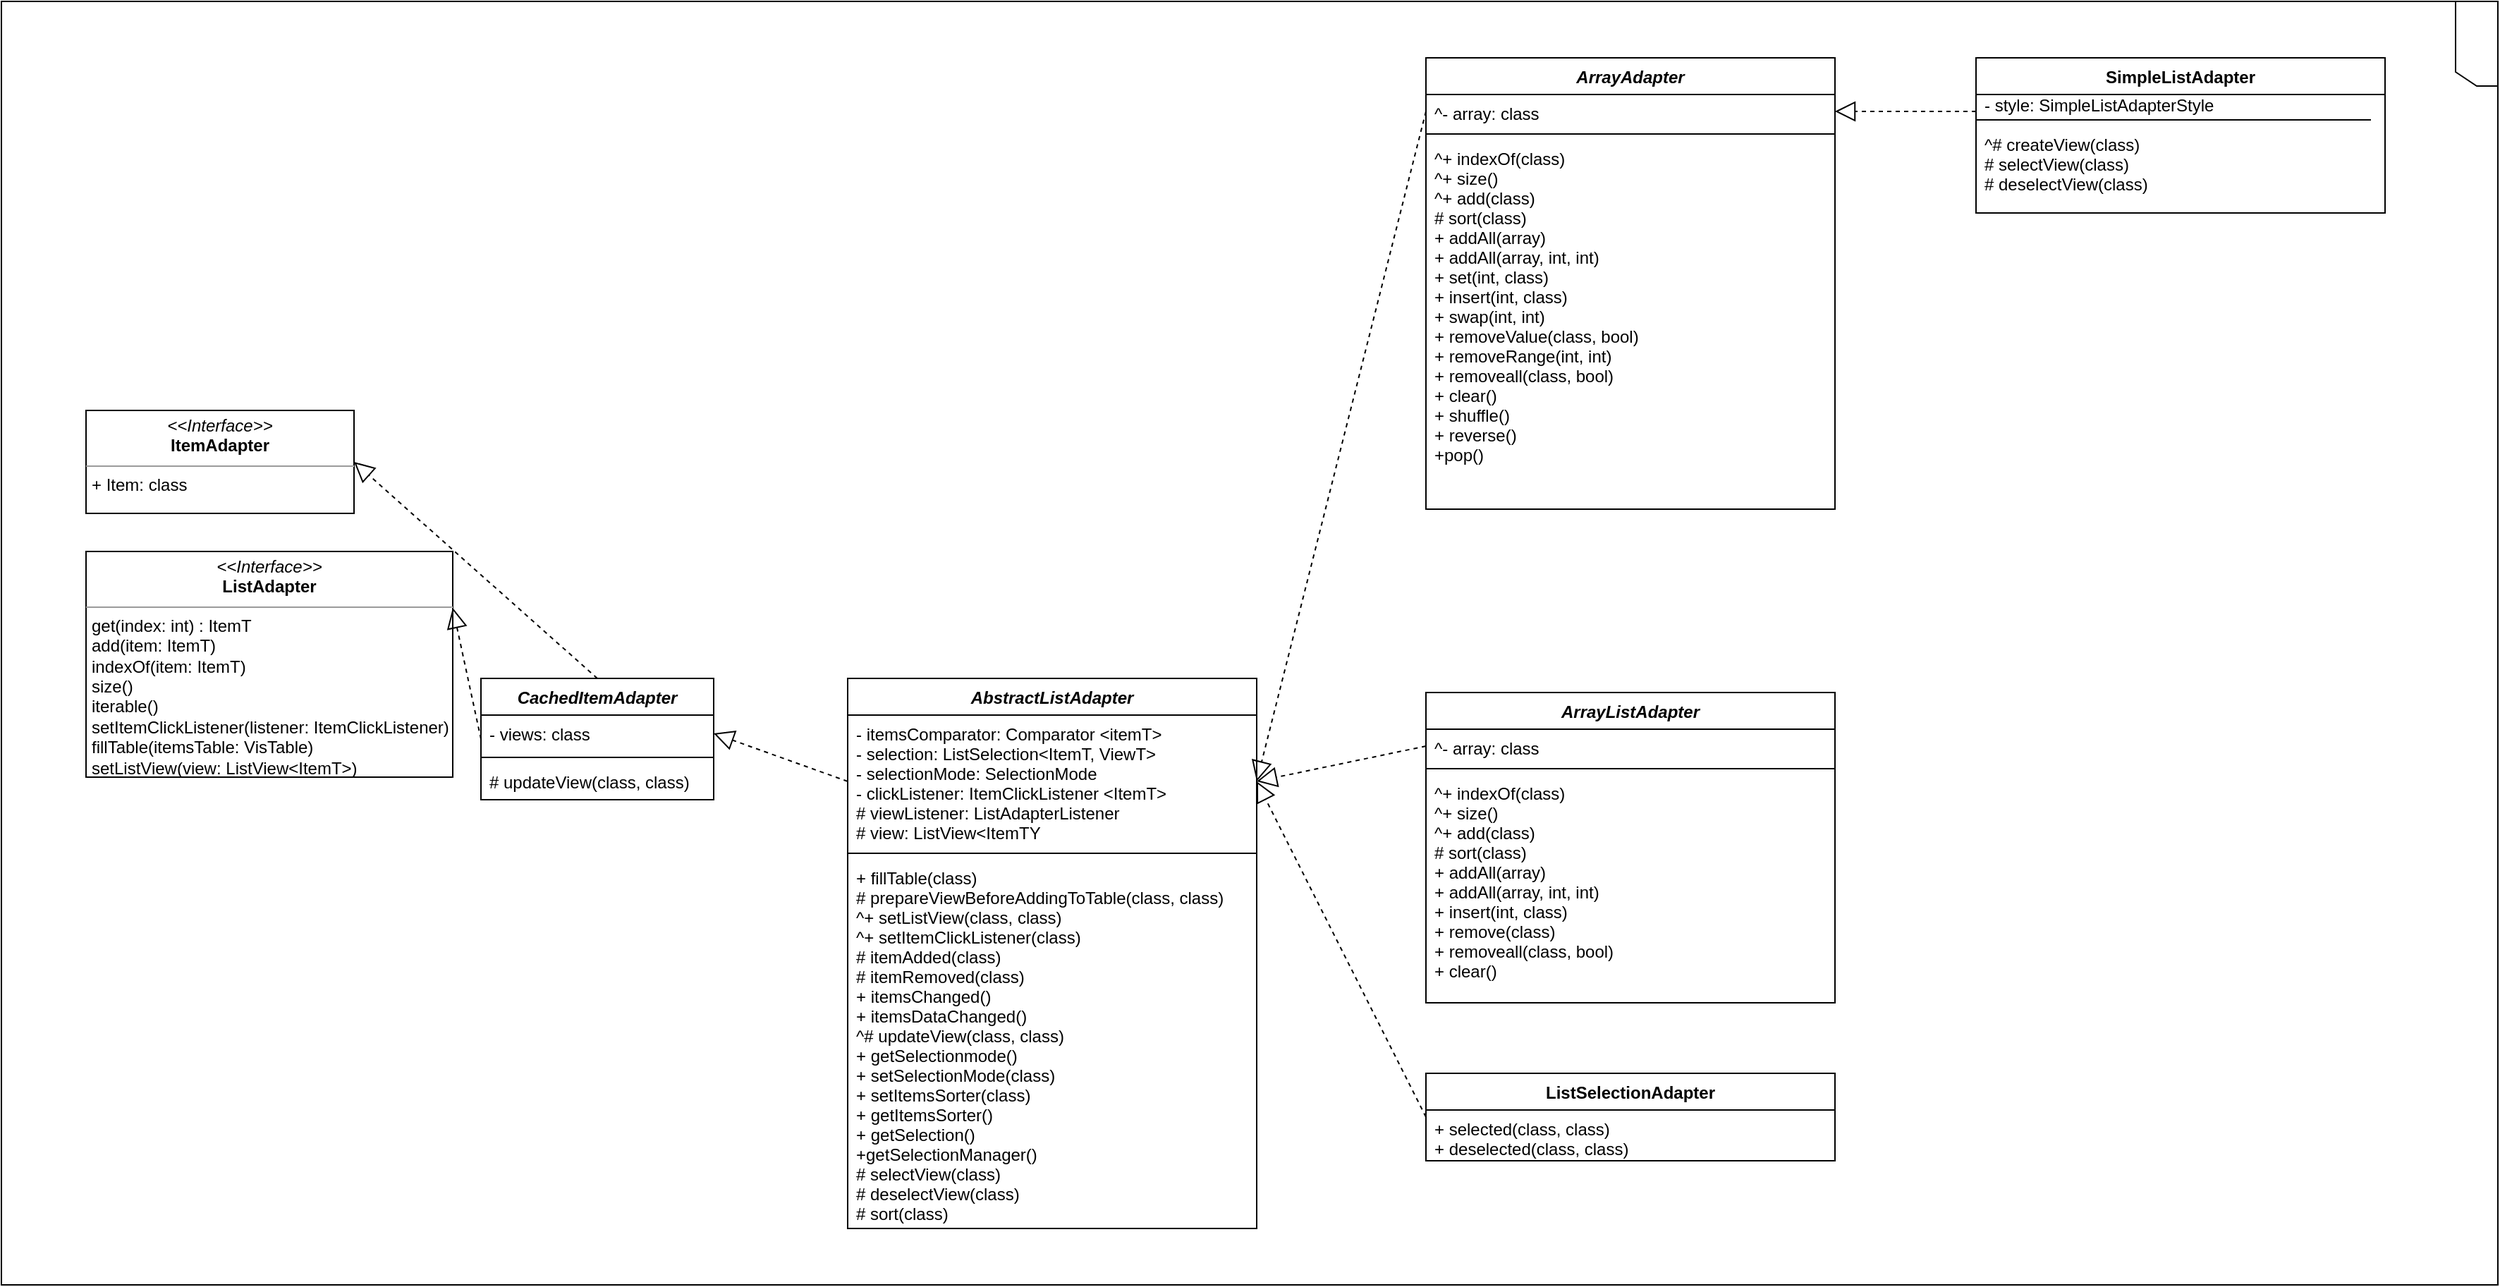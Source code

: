 <mxfile version="13.8.0" type="github">
  <diagram name="Page-1" id="c4acf3e9-155e-7222-9cf6-157b1a14988f">
    <mxGraphModel dx="1850" dy="2098" grid="1" gridSize="10" guides="1" tooltips="1" connect="1" arrows="1" fold="1" page="1" pageScale="1" pageWidth="850" pageHeight="1100" background="#ffffff" math="0" shadow="0">
      <root>
        <mxCell id="0" />
        <mxCell id="1" parent="0" />
        <mxCell id="TUWqs57913k5_k_ojLJl-2" value="ArrayAdapter" style="swimlane;fontStyle=3;align=center;verticalAlign=top;childLayout=stackLayout;horizontal=1;startSize=26;horizontalStack=0;resizeParent=1;resizeParentMax=0;resizeLast=0;collapsible=1;marginBottom=0;" vertex="1" parent="1">
          <mxGeometry x="1010" y="-80" width="290" height="320" as="geometry" />
        </mxCell>
        <mxCell id="TUWqs57913k5_k_ojLJl-3" value="^- array: class&#xa;&#xa;" style="text;strokeColor=none;fillColor=none;align=left;verticalAlign=top;spacingLeft=4;spacingRight=4;overflow=hidden;rotatable=0;points=[[0,0.5],[1,0.5]];portConstraint=eastwest;" vertex="1" parent="TUWqs57913k5_k_ojLJl-2">
          <mxGeometry y="26" width="290" height="24" as="geometry" />
        </mxCell>
        <mxCell id="TUWqs57913k5_k_ojLJl-4" value="" style="line;strokeWidth=1;fillColor=none;align=left;verticalAlign=middle;spacingTop=-1;spacingLeft=3;spacingRight=3;rotatable=0;labelPosition=right;points=[];portConstraint=eastwest;" vertex="1" parent="TUWqs57913k5_k_ojLJl-2">
          <mxGeometry y="50" width="290" height="8" as="geometry" />
        </mxCell>
        <mxCell id="TUWqs57913k5_k_ojLJl-5" value="^+ indexOf(class)&#xa;^+ size()&#xa;^+ add(class)&#xa;# sort(class)&#xa;+ addAll(array)&#xa;+ addAll(array, int, int)&#xa;+ set(int, class)&#xa;+ insert(int, class)&#xa;+ swap(int, int)&#xa;+ removeValue(class, bool)&#xa;+ removeRange(int, int)&#xa;+ removeall(class, bool)&#xa;+ clear()&#xa;+ shuffle()&#xa;+ reverse()&#xa;+pop()&#xa;&#xa;" style="text;strokeColor=none;fillColor=none;align=left;verticalAlign=top;spacingLeft=4;spacingRight=4;overflow=hidden;rotatable=0;points=[[0,0.5],[1,0.5]];portConstraint=eastwest;fontStyle=0" vertex="1" parent="TUWqs57913k5_k_ojLJl-2">
          <mxGeometry y="58" width="290" height="262" as="geometry" />
        </mxCell>
        <mxCell id="17acba5748e5396b-1" value="" style="shape=umlFrame;whiteSpace=wrap;html=1;rounded=0;shadow=0;comic=0;labelBackgroundColor=none;strokeWidth=1;fontFamily=Verdana;fontSize=10;align=center;direction=south;" parent="1" vertex="1">
          <mxGeometry y="-120" width="1770" height="910" as="geometry" />
        </mxCell>
        <mxCell id="kMQTM6SU9RBMAHqfPWur-15" value="CachedItemAdapter" style="swimlane;fontStyle=3;align=center;verticalAlign=top;childLayout=stackLayout;horizontal=1;startSize=26;horizontalStack=0;resizeParent=1;resizeParentMax=0;resizeLast=0;collapsible=1;marginBottom=0;" parent="1" vertex="1">
          <mxGeometry x="340" y="360" width="165" height="86" as="geometry" />
        </mxCell>
        <mxCell id="kMQTM6SU9RBMAHqfPWur-16" value="- views: class" style="text;strokeColor=none;fillColor=none;align=left;verticalAlign=top;spacingLeft=4;spacingRight=4;overflow=hidden;rotatable=0;points=[[0,0.5],[1,0.5]];portConstraint=eastwest;" parent="kMQTM6SU9RBMAHqfPWur-15" vertex="1">
          <mxGeometry y="26" width="165" height="26" as="geometry" />
        </mxCell>
        <mxCell id="kMQTM6SU9RBMAHqfPWur-17" value="" style="line;strokeWidth=1;fillColor=none;align=left;verticalAlign=middle;spacingTop=-1;spacingLeft=3;spacingRight=3;rotatable=0;labelPosition=right;points=[];portConstraint=eastwest;" parent="kMQTM6SU9RBMAHqfPWur-15" vertex="1">
          <mxGeometry y="52" width="165" height="8" as="geometry" />
        </mxCell>
        <mxCell id="kMQTM6SU9RBMAHqfPWur-18" value="# updateView(class, class)" style="text;strokeColor=none;fillColor=none;align=left;verticalAlign=top;spacingLeft=4;spacingRight=4;overflow=hidden;rotatable=0;points=[[0,0.5],[1,0.5]];portConstraint=eastwest;" parent="kMQTM6SU9RBMAHqfPWur-15" vertex="1">
          <mxGeometry y="60" width="165" height="26" as="geometry" />
        </mxCell>
        <mxCell id="5d2195bd80daf111-41" style="edgeStyle=orthogonalEdgeStyle;rounded=0;html=1;dashed=1;labelBackgroundColor=none;startFill=0;endArrow=open;endFill=0;endSize=10;fontFamily=Verdana;fontSize=10;" parent="1" edge="1">
          <mxGeometry relative="1" as="geometry">
            <Array as="points" />
            <mxPoint x="730" y="603" as="sourcePoint" />
          </mxGeometry>
        </mxCell>
        <mxCell id="5d2195bd80daf111-18" value="&lt;p style=&quot;margin: 0px ; margin-top: 4px ; text-align: center&quot;&gt;&lt;i&gt;&amp;lt;&amp;lt;Interface&amp;gt;&amp;gt;&lt;/i&gt;&lt;br&gt;&lt;b&gt;ItemAdapter&lt;/b&gt;&lt;br&gt;&lt;/p&gt;&lt;hr size=&quot;1&quot;&gt;&lt;p style=&quot;margin: 0px ; margin-left: 4px&quot;&gt;+ Item: class&lt;br&gt;&lt;/p&gt;&lt;p style=&quot;margin: 0px ; margin-left: 4px&quot;&gt;&lt;br&gt;&lt;/p&gt;" style="verticalAlign=top;align=left;overflow=fill;fontSize=12;fontFamily=Helvetica;html=1;rounded=0;shadow=0;comic=0;labelBackgroundColor=none;strokeWidth=1" parent="1" vertex="1">
          <mxGeometry x="60" y="170" width="190" height="73" as="geometry" />
        </mxCell>
        <mxCell id="5d2195bd80daf111-19" value="&lt;p style=&quot;margin: 0px ; margin-top: 4px ; text-align: center&quot;&gt;&lt;i&gt;&amp;lt;&amp;lt;Interface&amp;gt;&amp;gt;&lt;/i&gt;&lt;br&gt;&lt;b&gt;ListAdapter&lt;/b&gt;&lt;/p&gt;&lt;hr size=&quot;1&quot;&gt;&lt;p style=&quot;margin: 0px ; margin-left: 4px&quot;&gt;&lt;/p&gt;&lt;p style=&quot;margin: 0px ; margin-left: 4px&quot;&gt;get(index: int) : ItemT&lt;/p&gt;&lt;p style=&quot;margin: 0px ; margin-left: 4px&quot;&gt;add(item: ItemT)&lt;/p&gt;&lt;p style=&quot;margin: 0px ; margin-left: 4px&quot;&gt;indexOf(item: ItemT)&lt;/p&gt;&lt;p style=&quot;margin: 0px ; margin-left: 4px&quot;&gt;size()&lt;/p&gt;&lt;p style=&quot;margin: 0px ; margin-left: 4px&quot;&gt;iterable()&lt;/p&gt;&lt;p style=&quot;margin: 0px ; margin-left: 4px&quot;&gt;setItemClickListener(listener: ItemClickListener)&lt;/p&gt;&lt;p style=&quot;margin: 0px ; margin-left: 4px&quot;&gt;fillTable(itemsTable: VisTable)&lt;/p&gt;&lt;p style=&quot;margin: 0px ; margin-left: 4px&quot;&gt;setListView(view: ListView&amp;lt;ItemT&amp;gt;)&lt;/p&gt;&lt;p style=&quot;margin: 0px ; margin-left: 4px&quot;&gt;&lt;br&gt;&lt;/p&gt;" style="verticalAlign=top;align=left;overflow=fill;fontSize=12;fontFamily=Helvetica;html=1;rounded=0;shadow=0;comic=0;labelBackgroundColor=none;strokeWidth=1" parent="1" vertex="1">
          <mxGeometry x="60" y="270" width="260" height="160" as="geometry" />
        </mxCell>
        <mxCell id="kMQTM6SU9RBMAHqfPWur-5" value="" style="endArrow=block;dashed=1;endFill=0;endSize=12;html=1;exitX=0;exitY=0.5;exitDx=0;exitDy=0;entryX=1;entryY=0.25;entryDx=0;entryDy=0;" parent="1" source="kMQTM6SU9RBMAHqfPWur-15" edge="1" target="5d2195bd80daf111-19">
          <mxGeometry width="160" relative="1" as="geometry">
            <mxPoint x="330" y="440" as="sourcePoint" />
            <mxPoint x="250" y="350" as="targetPoint" />
          </mxGeometry>
        </mxCell>
        <mxCell id="kMQTM6SU9RBMAHqfPWur-19" value="" style="endArrow=block;dashed=1;endFill=0;endSize=12;html=1;exitX=0.5;exitY=0;exitDx=0;exitDy=0;entryX=1;entryY=0.5;entryDx=0;entryDy=0;" parent="1" source="kMQTM6SU9RBMAHqfPWur-15" target="5d2195bd80daf111-18" edge="1">
          <mxGeometry width="160" relative="1" as="geometry">
            <mxPoint x="420" y="360" as="sourcePoint" />
            <mxPoint x="330" y="307" as="targetPoint" />
          </mxGeometry>
        </mxCell>
        <mxCell id="kMQTM6SU9RBMAHqfPWur-20" value="AbstractListAdapter" style="swimlane;fontStyle=3;align=center;verticalAlign=top;childLayout=stackLayout;horizontal=1;startSize=26;horizontalStack=0;resizeParent=1;resizeParentMax=0;resizeLast=0;collapsible=1;marginBottom=0;" parent="1" vertex="1">
          <mxGeometry x="600" y="360" width="290" height="390" as="geometry" />
        </mxCell>
        <mxCell id="kMQTM6SU9RBMAHqfPWur-21" value="- itemsComparator: Comparator &lt;itemT&gt;&#xa;- selection: ListSelection&lt;ItemT, ViewT&gt;&#xa;- selectionMode: SelectionMode&#xa;- clickListener: ItemClickListener &lt;ItemT&gt;&#xa;# viewListener: ListAdapterListener&#xa;# view: ListView&lt;ItemTY" style="text;strokeColor=none;fillColor=none;align=left;verticalAlign=top;spacingLeft=4;spacingRight=4;overflow=hidden;rotatable=0;points=[[0,0.5],[1,0.5]];portConstraint=eastwest;" parent="kMQTM6SU9RBMAHqfPWur-20" vertex="1">
          <mxGeometry y="26" width="290" height="94" as="geometry" />
        </mxCell>
        <mxCell id="kMQTM6SU9RBMAHqfPWur-22" value="" style="line;strokeWidth=1;fillColor=none;align=left;verticalAlign=middle;spacingTop=-1;spacingLeft=3;spacingRight=3;rotatable=0;labelPosition=right;points=[];portConstraint=eastwest;" parent="kMQTM6SU9RBMAHqfPWur-20" vertex="1">
          <mxGeometry y="120" width="290" height="8" as="geometry" />
        </mxCell>
        <mxCell id="kMQTM6SU9RBMAHqfPWur-23" value="+ fillTable(class)&#xa;# prepareViewBeforeAddingToTable(class, class)&#xa;^+ setListView(class, class)&#xa;^+ setItemClickListener(class)&#xa;# itemAdded(class)&#xa;# itemRemoved(class)&#xa;+ itemsChanged()&#xa;+ itemsDataChanged()&#xa;^# updateView(class, class)&#xa;+ getSelectionmode()&#xa;+ setSelectionMode(class)&#xa;+ setItemsSorter(class)&#xa;+ getItemsSorter()&#xa;+ getSelection()&#xa;+getSelectionManager()&#xa;# selectView(class)&#xa;# deselectView(class)&#xa;# sort(class)&#xa;" style="text;strokeColor=none;fillColor=none;align=left;verticalAlign=top;spacingLeft=4;spacingRight=4;overflow=hidden;rotatable=0;points=[[0,0.5],[1,0.5]];portConstraint=eastwest;" parent="kMQTM6SU9RBMAHqfPWur-20" vertex="1">
          <mxGeometry y="128" width="290" height="262" as="geometry" />
        </mxCell>
        <mxCell id="TUWqs57913k5_k_ojLJl-1" value="" style="endArrow=block;dashed=1;endFill=0;endSize=12;html=1;exitX=0;exitY=0.5;exitDx=0;exitDy=0;entryX=1;entryY=0.5;entryDx=0;entryDy=0;" edge="1" parent="1" source="kMQTM6SU9RBMAHqfPWur-21" target="kMQTM6SU9RBMAHqfPWur-16">
          <mxGeometry width="160" relative="1" as="geometry">
            <mxPoint x="592.5" y="396.5" as="sourcePoint" />
            <mxPoint x="420" y="243" as="targetPoint" />
          </mxGeometry>
        </mxCell>
        <mxCell id="TUWqs57913k5_k_ojLJl-6" value="" style="endArrow=block;dashed=1;endFill=0;endSize=12;html=1;exitX=0;exitY=0.5;exitDx=0;exitDy=0;entryX=1;entryY=0.5;entryDx=0;entryDy=0;" edge="1" parent="1" source="TUWqs57913k5_k_ojLJl-3" target="kMQTM6SU9RBMAHqfPWur-21">
          <mxGeometry width="160" relative="1" as="geometry">
            <mxPoint x="985" y="534" as="sourcePoint" />
            <mxPoint x="890" y="500" as="targetPoint" />
          </mxGeometry>
        </mxCell>
        <mxCell id="TUWqs57913k5_k_ojLJl-7" value="ArrayListAdapter" style="swimlane;fontStyle=3;align=center;verticalAlign=top;childLayout=stackLayout;horizontal=1;startSize=26;horizontalStack=0;resizeParent=1;resizeParentMax=0;resizeLast=0;collapsible=1;marginBottom=0;" vertex="1" parent="1">
          <mxGeometry x="1010" y="370" width="290" height="220" as="geometry" />
        </mxCell>
        <mxCell id="TUWqs57913k5_k_ojLJl-8" value="^- array: class&#xa;&#xa;" style="text;strokeColor=none;fillColor=none;align=left;verticalAlign=top;spacingLeft=4;spacingRight=4;overflow=hidden;rotatable=0;points=[[0,0.5],[1,0.5]];portConstraint=eastwest;" vertex="1" parent="TUWqs57913k5_k_ojLJl-7">
          <mxGeometry y="26" width="290" height="24" as="geometry" />
        </mxCell>
        <mxCell id="TUWqs57913k5_k_ojLJl-9" value="" style="line;strokeWidth=1;fillColor=none;align=left;verticalAlign=middle;spacingTop=-1;spacingLeft=3;spacingRight=3;rotatable=0;labelPosition=right;points=[];portConstraint=eastwest;" vertex="1" parent="TUWqs57913k5_k_ojLJl-7">
          <mxGeometry y="50" width="290" height="8" as="geometry" />
        </mxCell>
        <mxCell id="TUWqs57913k5_k_ojLJl-10" value="^+ indexOf(class)&#xa;^+ size()&#xa;^+ add(class)&#xa;# sort(class)&#xa;+ addAll(array)&#xa;+ addAll(array, int, int)&#xa;+ insert(int, class)&#xa;+ remove(class)&#xa;+ removeall(class, bool)&#xa;+ clear()&#xa;" style="text;strokeColor=none;fillColor=none;align=left;verticalAlign=top;spacingLeft=4;spacingRight=4;overflow=hidden;rotatable=0;points=[[0,0.5],[1,0.5]];portConstraint=eastwest;fontStyle=0" vertex="1" parent="TUWqs57913k5_k_ojLJl-7">
          <mxGeometry y="58" width="290" height="162" as="geometry" />
        </mxCell>
        <mxCell id="TUWqs57913k5_k_ojLJl-11" value="" style="endArrow=block;dashed=1;endFill=0;endSize=12;html=1;exitX=0;exitY=0.5;exitDx=0;exitDy=0;entryX=1;entryY=0.5;entryDx=0;entryDy=0;" edge="1" parent="1" source="TUWqs57913k5_k_ojLJl-8" target="kMQTM6SU9RBMAHqfPWur-21">
          <mxGeometry width="160" relative="1" as="geometry">
            <mxPoint x="1040" y="167" as="sourcePoint" />
            <mxPoint x="920" y="639" as="targetPoint" />
          </mxGeometry>
        </mxCell>
        <mxCell id="TUWqs57913k5_k_ojLJl-13" value="ListSelectionAdapter" style="swimlane;fontStyle=1;align=center;verticalAlign=top;childLayout=stackLayout;horizontal=1;startSize=26;horizontalStack=0;resizeParent=1;resizeParentMax=0;resizeLast=0;collapsible=1;marginBottom=0;" vertex="1" parent="1">
          <mxGeometry x="1010" y="640" width="290" height="62" as="geometry" />
        </mxCell>
        <mxCell id="TUWqs57913k5_k_ojLJl-16" value="+ selected(class, class)&#xa;+ deselected(class, class)" style="text;strokeColor=none;fillColor=none;align=left;verticalAlign=top;spacingLeft=4;spacingRight=4;overflow=hidden;rotatable=0;points=[[0,0.5],[1,0.5]];portConstraint=eastwest;fontStyle=0" vertex="1" parent="TUWqs57913k5_k_ojLJl-13">
          <mxGeometry y="26" width="290" height="36" as="geometry" />
        </mxCell>
        <mxCell id="TUWqs57913k5_k_ojLJl-17" value="" style="endArrow=block;dashed=1;endFill=0;endSize=12;html=1;exitX=0;exitY=0.5;exitDx=0;exitDy=0;entryX=1;entryY=0.5;entryDx=0;entryDy=0;" edge="1" parent="1" source="TUWqs57913k5_k_ojLJl-13" target="kMQTM6SU9RBMAHqfPWur-21">
          <mxGeometry width="160" relative="1" as="geometry">
            <mxPoint x="1020" y="418" as="sourcePoint" />
            <mxPoint x="920" y="450" as="targetPoint" />
          </mxGeometry>
        </mxCell>
        <mxCell id="TUWqs57913k5_k_ojLJl-22" value="SimpleListAdapter" style="swimlane;fontStyle=1;align=center;verticalAlign=top;childLayout=stackLayout;horizontal=1;startSize=26;horizontalStack=0;resizeParent=1;resizeParentMax=0;resizeLast=0;collapsible=1;marginBottom=0;" vertex="1" parent="1">
          <mxGeometry x="1400" y="-80" width="290" height="110" as="geometry" />
        </mxCell>
        <mxCell id="TUWqs57913k5_k_ojLJl-31" value="" style="endArrow=block;dashed=1;endFill=0;endSize=12;html=1;exitX=0;exitY=0.5;exitDx=0;exitDy=0;entryX=1;entryY=0.5;entryDx=0;entryDy=0;" edge="1" parent="1" target="TUWqs57913k5_k_ojLJl-3">
          <mxGeometry width="160" relative="1" as="geometry">
            <mxPoint x="1400.0" y="-42" as="sourcePoint" />
            <mxPoint x="1250.0" y="535" as="targetPoint" />
          </mxGeometry>
        </mxCell>
        <mxCell id="TUWqs57913k5_k_ojLJl-33" value="" style="line;strokeWidth=1;fillColor=none;align=left;verticalAlign=middle;spacingTop=-1;spacingLeft=3;spacingRight=3;rotatable=0;labelPosition=right;points=[];portConstraint=eastwest;" vertex="1" parent="1">
          <mxGeometry x="1400" y="-40" width="280" height="8" as="geometry" />
        </mxCell>
        <mxCell id="TUWqs57913k5_k_ojLJl-25" value="- style: SimpleListAdapterStyle&#xa;&#xa;^# createView(class)&#xa;# selectView(class)&#xa;# deselectView(class)&#xa;" style="text;strokeColor=none;fillColor=none;align=left;verticalAlign=top;spacingLeft=4;spacingRight=4;overflow=hidden;rotatable=0;points=[[0,0.5],[1,0.5]];portConstraint=eastwest;fontStyle=0" vertex="1" parent="1">
          <mxGeometry x="1400" y="-60" width="290" height="102" as="geometry" />
        </mxCell>
      </root>
    </mxGraphModel>
  </diagram>
</mxfile>
